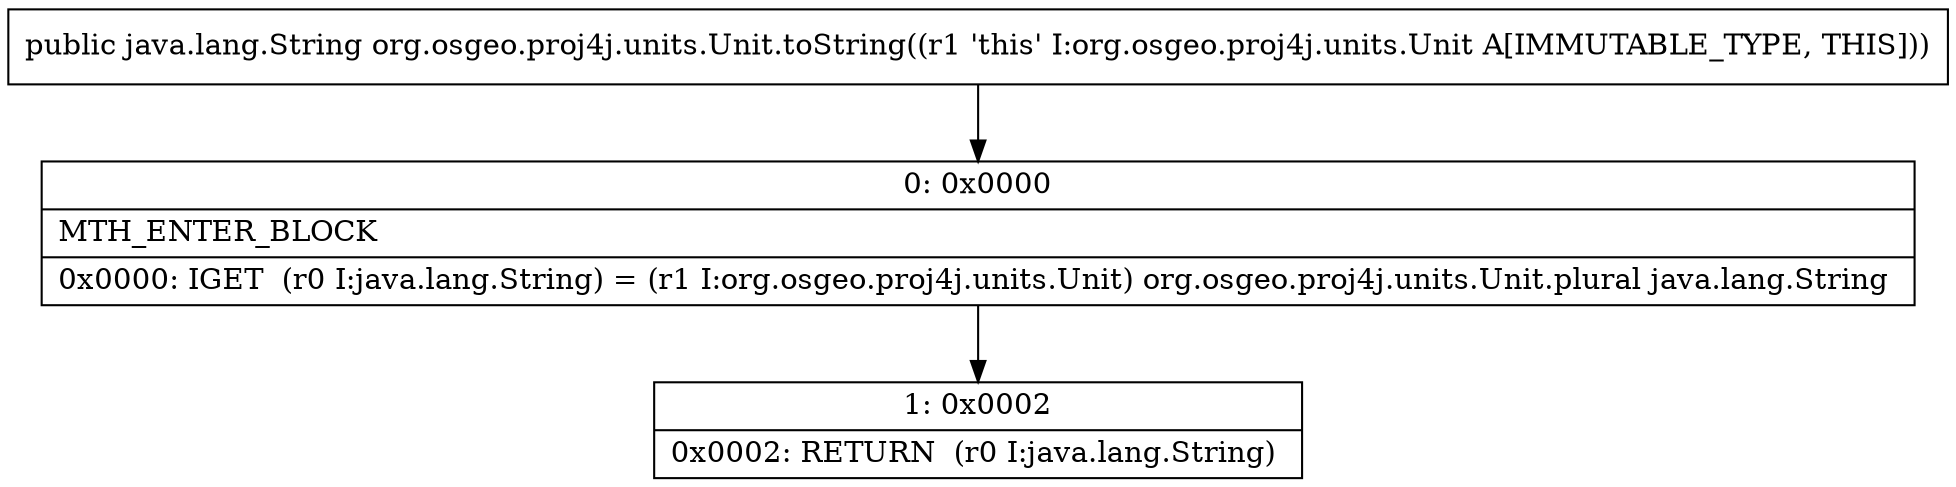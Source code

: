 digraph "CFG fororg.osgeo.proj4j.units.Unit.toString()Ljava\/lang\/String;" {
Node_0 [shape=record,label="{0\:\ 0x0000|MTH_ENTER_BLOCK\l|0x0000: IGET  (r0 I:java.lang.String) = (r1 I:org.osgeo.proj4j.units.Unit) org.osgeo.proj4j.units.Unit.plural java.lang.String \l}"];
Node_1 [shape=record,label="{1\:\ 0x0002|0x0002: RETURN  (r0 I:java.lang.String) \l}"];
MethodNode[shape=record,label="{public java.lang.String org.osgeo.proj4j.units.Unit.toString((r1 'this' I:org.osgeo.proj4j.units.Unit A[IMMUTABLE_TYPE, THIS])) }"];
MethodNode -> Node_0;
Node_0 -> Node_1;
}

